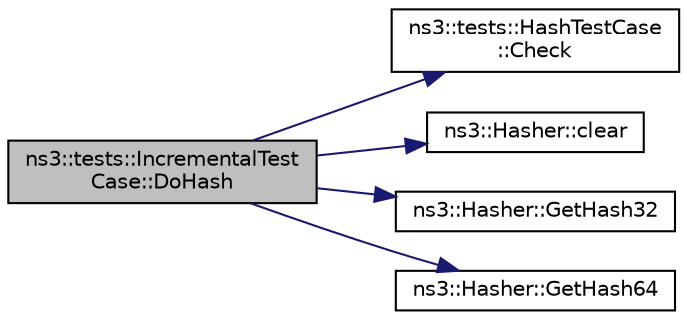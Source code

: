 digraph "ns3::tests::IncrementalTestCase::DoHash"
{
 // LATEX_PDF_SIZE
  edge [fontname="Helvetica",fontsize="10",labelfontname="Helvetica",labelfontsize="10"];
  node [fontname="Helvetica",fontsize="10",shape=record];
  rankdir="LR";
  Node1 [label="ns3::tests::IncrementalTest\lCase::DoHash",height=0.2,width=0.4,color="black", fillcolor="grey75", style="filled", fontcolor="black",tooltip="Complute the hash test function."];
  Node1 -> Node2 [color="midnightblue",fontsize="10",style="solid",fontname="Helvetica"];
  Node2 [label="ns3::tests::HashTestCase\l::Check",height=0.2,width=0.4,color="black", fillcolor="white", style="filled",URL="$classns3_1_1tests_1_1_hash_test_case.html#affa1ef9dba875486a30c6f8723a22d61",tooltip="Check function."];
  Node1 -> Node3 [color="midnightblue",fontsize="10",style="solid",fontname="Helvetica"];
  Node3 [label="ns3::Hasher::clear",height=0.2,width=0.4,color="black", fillcolor="white", style="filled",URL="$classns3_1_1_hasher.html#a629108aa89019d84af8b2d85c7185f54",tooltip="Restore initial state."];
  Node1 -> Node4 [color="midnightblue",fontsize="10",style="solid",fontname="Helvetica"];
  Node4 [label="ns3::Hasher::GetHash32",height=0.2,width=0.4,color="black", fillcolor="white", style="filled",URL="$classns3_1_1_hasher.html#a3d194d6c66ea950b9a89d3465f913012",tooltip="Compute 32-bit hash of a byte buffer."];
  Node1 -> Node5 [color="midnightblue",fontsize="10",style="solid",fontname="Helvetica"];
  Node5 [label="ns3::Hasher::GetHash64",height=0.2,width=0.4,color="black", fillcolor="white", style="filled",URL="$classns3_1_1_hasher.html#a45f2b962235b67a23f34bce8d4752327",tooltip="Compute 64-bit hash of a byte buffer."];
}
